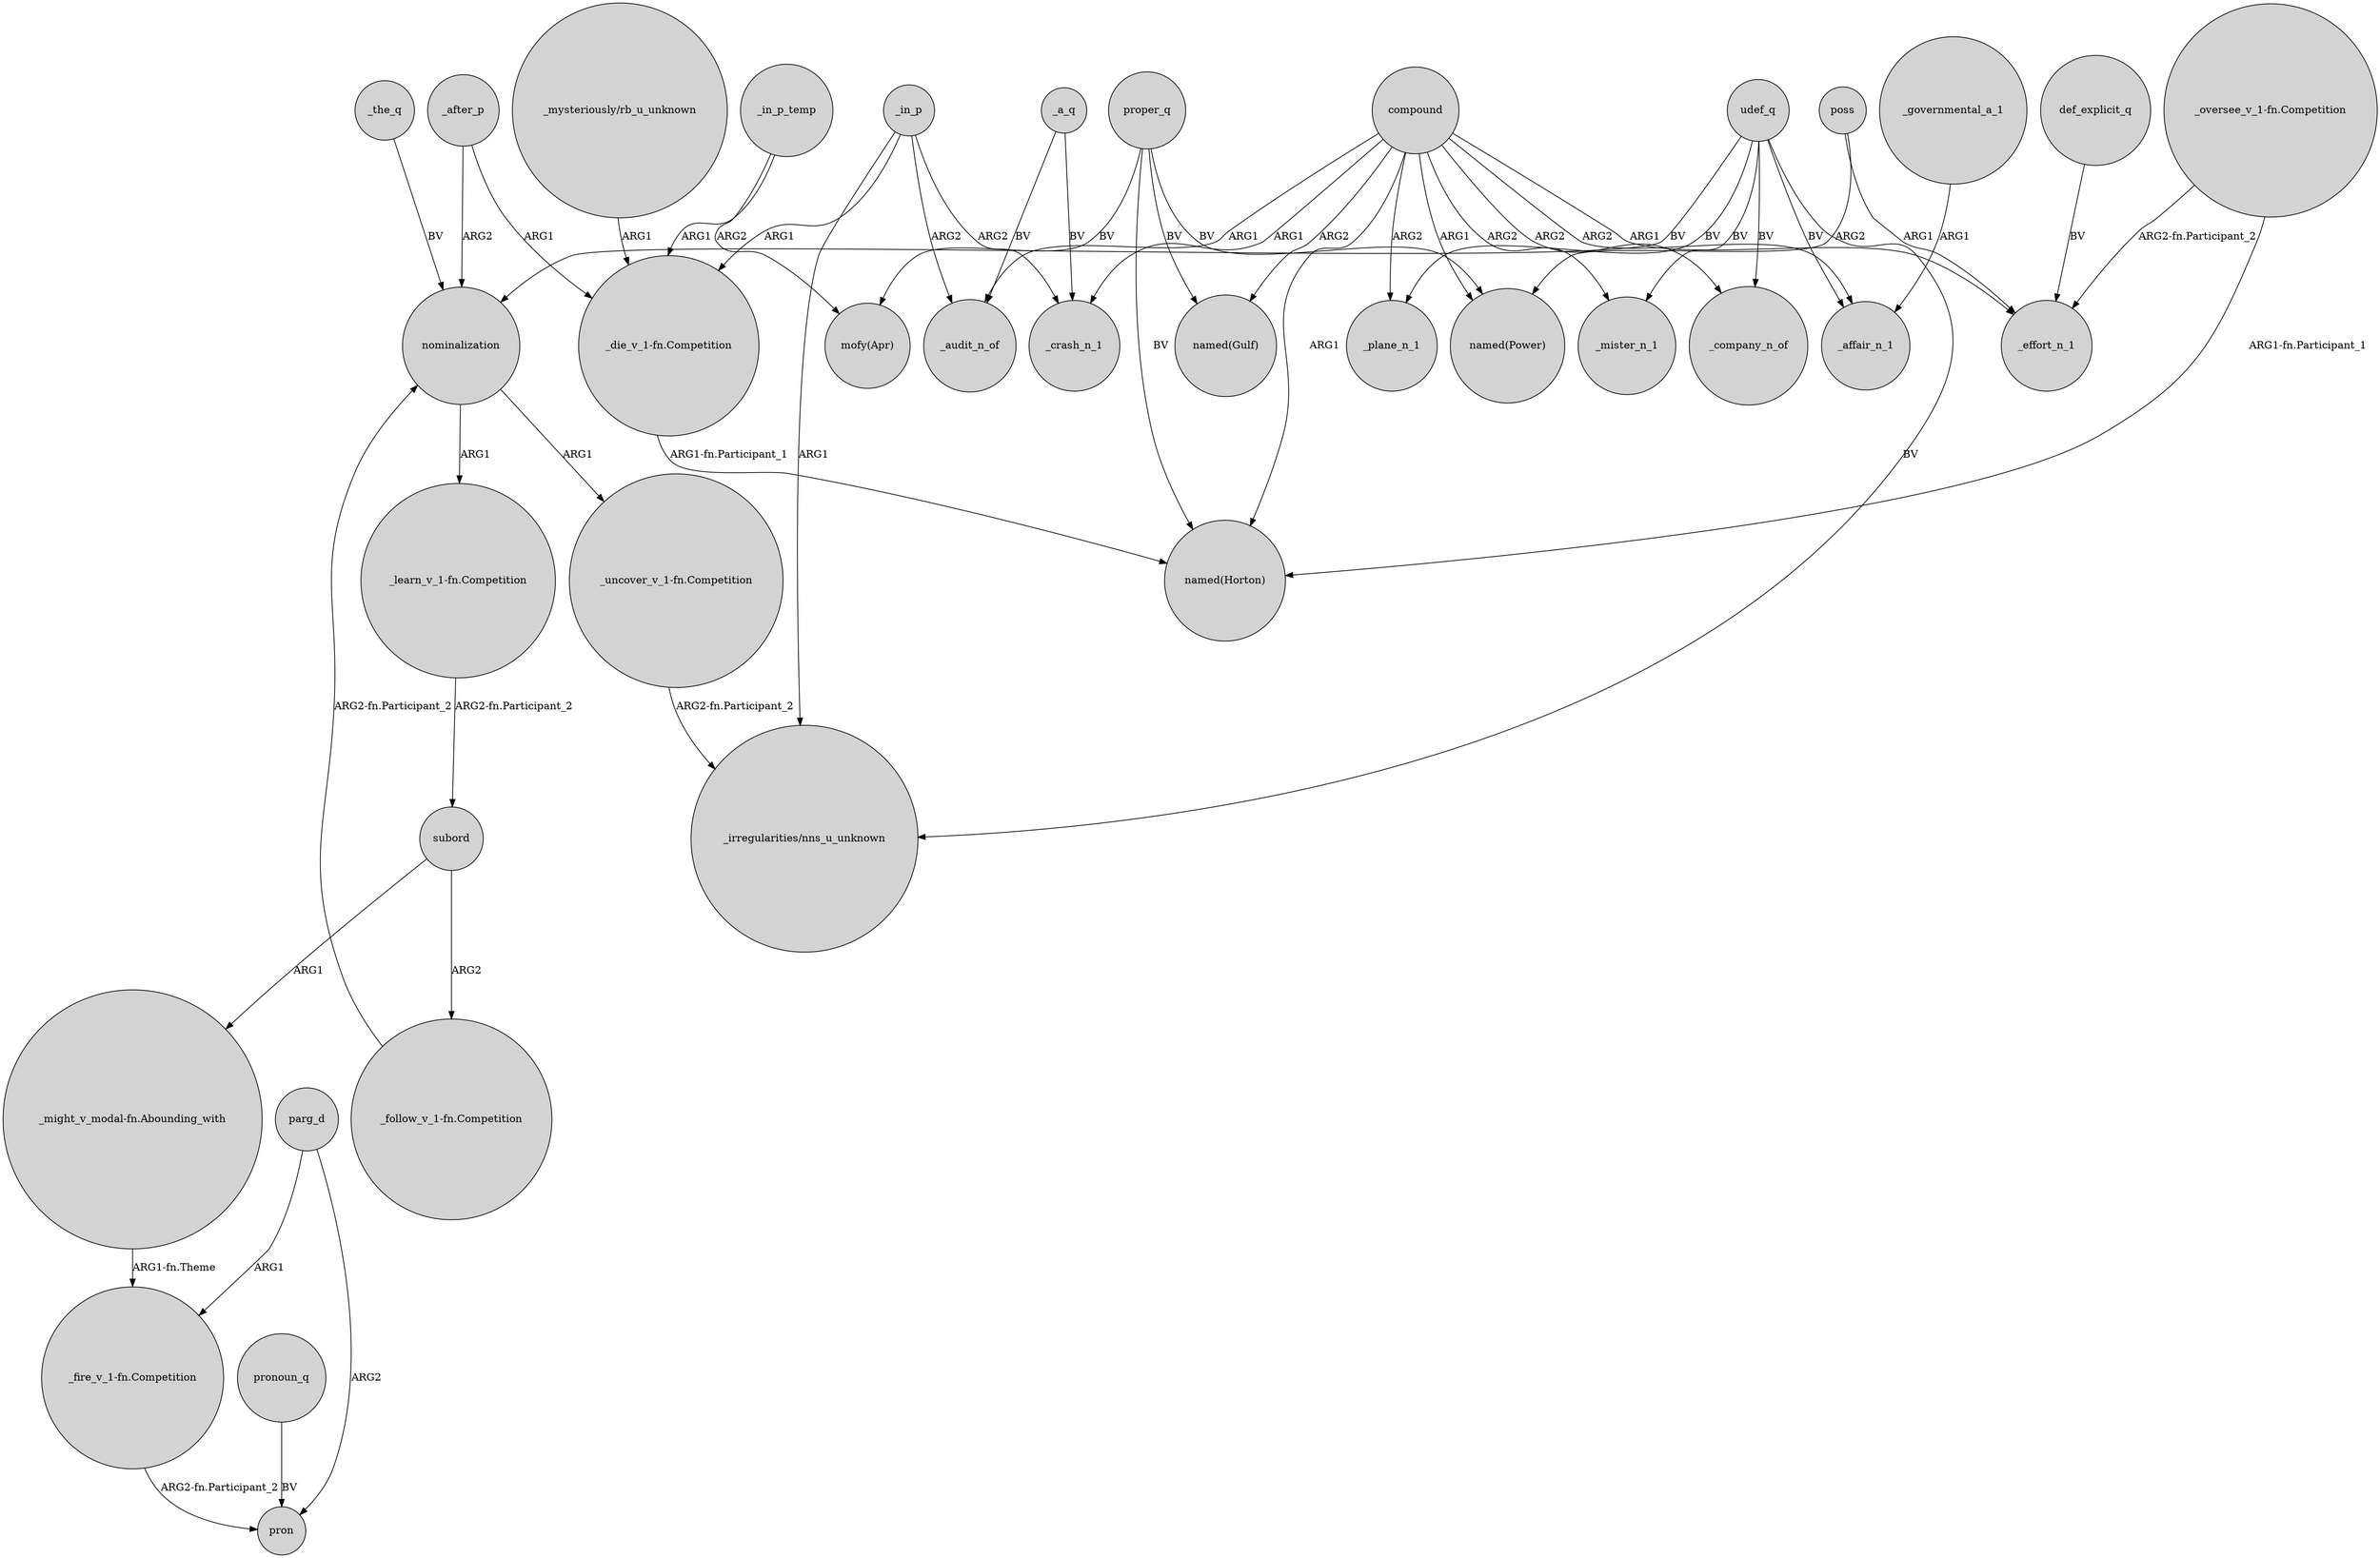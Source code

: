 digraph {
	node [shape=circle style=filled]
	proper_q -> "mofy(Apr)" [label=BV]
	_the_q -> nominalization [label=BV]
	compound -> _mister_n_1 [label=ARG2]
	_in_p -> _audit_n_of [label=ARG2]
	def_explicit_q -> _effort_n_1 [label=BV]
	_in_p_temp -> "mofy(Apr)" [label=ARG2]
	subord -> "_might_v_modal-fn.Abounding_with" [label=ARG1]
	_a_q -> _audit_n_of [label=BV]
	parg_d -> pron [label=ARG2]
	udef_q -> nominalization [label=BV]
	compound -> "named(Power)" [label=ARG1]
	poss -> _effort_n_1 [label=ARG1]
	compound -> _effort_n_1 [label=ARG1]
	udef_q -> _mister_n_1 [label=BV]
	"_oversee_v_1-fn.Competition" -> "named(Horton)" [label="ARG1-fn.Participant_1"]
	compound -> _company_n_of [label=ARG2]
	proper_q -> "named(Horton)" [label=BV]
	_a_q -> _crash_n_1 [label=BV]
	udef_q -> _plane_n_1 [label=BV]
	proper_q -> "named(Gulf)" [label=BV]
	"_learn_v_1-fn.Competition" -> subord [label="ARG2-fn.Participant_2"]
	_after_p -> nominalization [label=ARG2]
	nominalization -> "_learn_v_1-fn.Competition" [label=ARG1]
	pronoun_q -> pron [label=BV]
	udef_q -> "_irregularities/nns_u_unknown" [label=BV]
	udef_q -> _affair_n_1 [label=BV]
	compound -> _crash_n_1 [label=ARG1]
	"_follow_v_1-fn.Competition" -> nominalization [label="ARG2-fn.Participant_2"]
	"_might_v_modal-fn.Abounding_with" -> "_fire_v_1-fn.Competition" [label="ARG1-fn.Theme"]
	subord -> "_follow_v_1-fn.Competition" [label=ARG2]
	udef_q -> _company_n_of [label=BV]
	compound -> _plane_n_1 [label=ARG2]
	"_die_v_1-fn.Competition" -> "named(Horton)" [label="ARG1-fn.Participant_1"]
	"_uncover_v_1-fn.Competition" -> "_irregularities/nns_u_unknown" [label="ARG2-fn.Participant_2"]
	compound -> "named(Horton)" [label=ARG1]
	_in_p -> _crash_n_1 [label=ARG2]
	"_mysteriously/rb_u_unknown" -> "_die_v_1-fn.Competition" [label=ARG1]
	proper_q -> "named(Power)" [label=BV]
	_in_p -> "_irregularities/nns_u_unknown" [label=ARG1]
	parg_d -> "_fire_v_1-fn.Competition" [label=ARG1]
	_in_p -> "_die_v_1-fn.Competition" [label=ARG1]
	_governmental_a_1 -> _affair_n_1 [label=ARG1]
	poss -> "named(Power)" [label=ARG2]
	compound -> _affair_n_1 [label=ARG2]
	_after_p -> "_die_v_1-fn.Competition" [label=ARG1]
	compound -> _audit_n_of [label=ARG1]
	_in_p_temp -> "_die_v_1-fn.Competition" [label=ARG1]
	compound -> "named(Gulf)" [label=ARG2]
	"_oversee_v_1-fn.Competition" -> _effort_n_1 [label="ARG2-fn.Participant_2"]
	"_fire_v_1-fn.Competition" -> pron [label="ARG2-fn.Participant_2"]
	nominalization -> "_uncover_v_1-fn.Competition" [label=ARG1]
}
